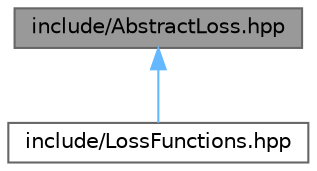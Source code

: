 digraph "include/AbstractLoss.hpp"
{
 // LATEX_PDF_SIZE
  bgcolor="transparent";
  edge [fontname=Helvetica,fontsize=10,labelfontname=Helvetica,labelfontsize=10];
  node [fontname=Helvetica,fontsize=10,shape=box,height=0.2,width=0.4];
  Node1 [id="Node000001",label="include/AbstractLoss.hpp",height=0.2,width=0.4,color="gray40", fillcolor="grey60", style="filled", fontcolor="black",tooltip="Defines an abstract base class for loss functions in neural networks."];
  Node1 -> Node2 [id="edge2_Node000001_Node000002",dir="back",color="steelblue1",style="solid",tooltip=" "];
  Node2 [id="Node000002",label="include/LossFunctions.hpp",height=0.2,width=0.4,color="grey40", fillcolor="white", style="filled",URL="$_loss_functions_8hpp_source.html",tooltip=" "];
}
